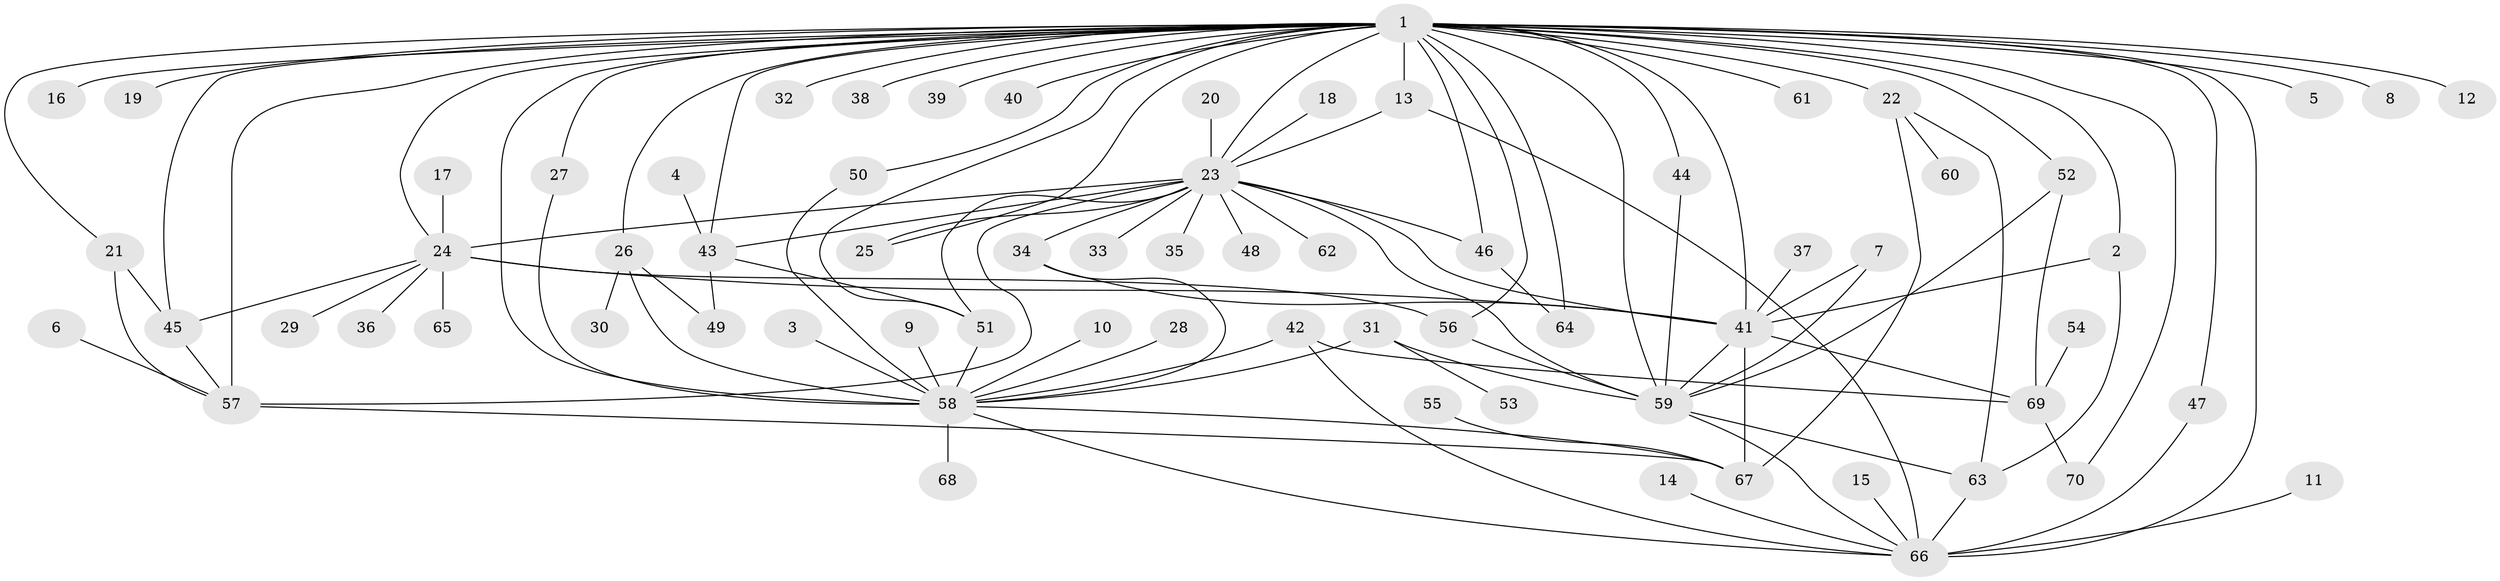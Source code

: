 // original degree distribution, {5: 0.03571428571428571, 13: 0.007142857142857143, 17: 0.007142857142857143, 4: 0.07857142857142857, 14: 0.007142857142857143, 18: 0.007142857142857143, 20: 0.007142857142857143, 6: 0.02142857142857143, 9: 0.007142857142857143, 3: 0.15, 2: 0.2, 1: 0.44285714285714284, 11: 0.007142857142857143, 8: 0.007142857142857143, 10: 0.007142857142857143, 16: 0.007142857142857143}
// Generated by graph-tools (version 1.1) at 2025/49/03/09/25 03:49:51]
// undirected, 70 vertices, 114 edges
graph export_dot {
graph [start="1"]
  node [color=gray90,style=filled];
  1;
  2;
  3;
  4;
  5;
  6;
  7;
  8;
  9;
  10;
  11;
  12;
  13;
  14;
  15;
  16;
  17;
  18;
  19;
  20;
  21;
  22;
  23;
  24;
  25;
  26;
  27;
  28;
  29;
  30;
  31;
  32;
  33;
  34;
  35;
  36;
  37;
  38;
  39;
  40;
  41;
  42;
  43;
  44;
  45;
  46;
  47;
  48;
  49;
  50;
  51;
  52;
  53;
  54;
  55;
  56;
  57;
  58;
  59;
  60;
  61;
  62;
  63;
  64;
  65;
  66;
  67;
  68;
  69;
  70;
  1 -- 2 [weight=1.0];
  1 -- 5 [weight=1.0];
  1 -- 8 [weight=1.0];
  1 -- 12 [weight=1.0];
  1 -- 13 [weight=1.0];
  1 -- 16 [weight=1.0];
  1 -- 19 [weight=1.0];
  1 -- 21 [weight=1.0];
  1 -- 22 [weight=2.0];
  1 -- 23 [weight=1.0];
  1 -- 24 [weight=1.0];
  1 -- 25 [weight=1.0];
  1 -- 26 [weight=1.0];
  1 -- 27 [weight=1.0];
  1 -- 32 [weight=1.0];
  1 -- 38 [weight=1.0];
  1 -- 39 [weight=1.0];
  1 -- 40 [weight=1.0];
  1 -- 41 [weight=3.0];
  1 -- 43 [weight=1.0];
  1 -- 44 [weight=1.0];
  1 -- 45 [weight=1.0];
  1 -- 46 [weight=1.0];
  1 -- 47 [weight=1.0];
  1 -- 50 [weight=1.0];
  1 -- 51 [weight=2.0];
  1 -- 52 [weight=2.0];
  1 -- 56 [weight=1.0];
  1 -- 57 [weight=2.0];
  1 -- 58 [weight=3.0];
  1 -- 59 [weight=2.0];
  1 -- 61 [weight=1.0];
  1 -- 64 [weight=1.0];
  1 -- 66 [weight=2.0];
  1 -- 70 [weight=1.0];
  2 -- 41 [weight=1.0];
  2 -- 63 [weight=1.0];
  3 -- 58 [weight=1.0];
  4 -- 43 [weight=1.0];
  6 -- 57 [weight=1.0];
  7 -- 41 [weight=1.0];
  7 -- 59 [weight=1.0];
  9 -- 58 [weight=1.0];
  10 -- 58 [weight=1.0];
  11 -- 66 [weight=1.0];
  13 -- 23 [weight=1.0];
  13 -- 66 [weight=1.0];
  14 -- 66 [weight=1.0];
  15 -- 66 [weight=1.0];
  17 -- 24 [weight=1.0];
  18 -- 23 [weight=1.0];
  20 -- 23 [weight=1.0];
  21 -- 45 [weight=1.0];
  21 -- 57 [weight=1.0];
  22 -- 60 [weight=1.0];
  22 -- 63 [weight=1.0];
  22 -- 67 [weight=1.0];
  23 -- 24 [weight=2.0];
  23 -- 25 [weight=1.0];
  23 -- 33 [weight=1.0];
  23 -- 34 [weight=1.0];
  23 -- 35 [weight=1.0];
  23 -- 41 [weight=1.0];
  23 -- 43 [weight=1.0];
  23 -- 46 [weight=1.0];
  23 -- 48 [weight=1.0];
  23 -- 51 [weight=1.0];
  23 -- 57 [weight=1.0];
  23 -- 59 [weight=1.0];
  23 -- 62 [weight=1.0];
  24 -- 29 [weight=1.0];
  24 -- 36 [weight=1.0];
  24 -- 41 [weight=1.0];
  24 -- 45 [weight=1.0];
  24 -- 56 [weight=1.0];
  24 -- 65 [weight=1.0];
  26 -- 30 [weight=1.0];
  26 -- 49 [weight=1.0];
  26 -- 58 [weight=1.0];
  27 -- 58 [weight=1.0];
  28 -- 58 [weight=1.0];
  31 -- 53 [weight=1.0];
  31 -- 58 [weight=1.0];
  31 -- 59 [weight=1.0];
  34 -- 41 [weight=1.0];
  34 -- 58 [weight=1.0];
  37 -- 41 [weight=1.0];
  41 -- 59 [weight=1.0];
  41 -- 67 [weight=2.0];
  41 -- 69 [weight=1.0];
  42 -- 58 [weight=1.0];
  42 -- 66 [weight=1.0];
  42 -- 69 [weight=1.0];
  43 -- 49 [weight=1.0];
  43 -- 51 [weight=1.0];
  44 -- 59 [weight=1.0];
  45 -- 57 [weight=1.0];
  46 -- 64 [weight=1.0];
  47 -- 66 [weight=1.0];
  50 -- 58 [weight=1.0];
  51 -- 58 [weight=1.0];
  52 -- 59 [weight=1.0];
  52 -- 69 [weight=1.0];
  54 -- 69 [weight=1.0];
  55 -- 67 [weight=1.0];
  56 -- 59 [weight=1.0];
  57 -- 67 [weight=1.0];
  58 -- 66 [weight=1.0];
  58 -- 67 [weight=1.0];
  58 -- 68 [weight=1.0];
  59 -- 63 [weight=1.0];
  59 -- 66 [weight=1.0];
  63 -- 66 [weight=1.0];
  69 -- 70 [weight=1.0];
}
